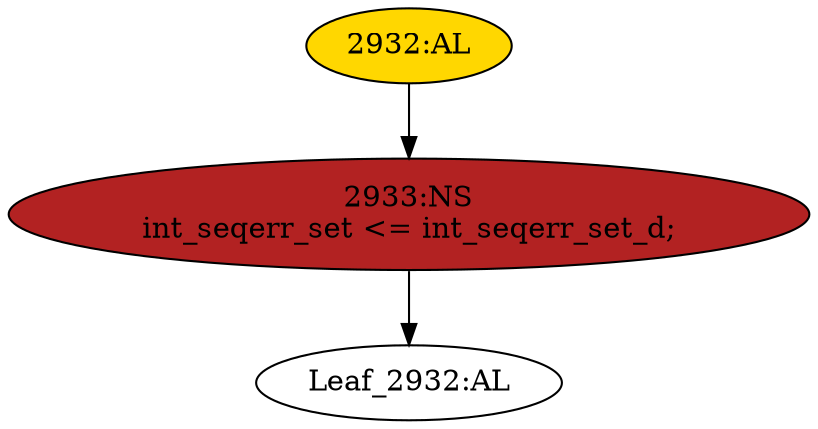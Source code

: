 strict digraph "" {
	node [label="\N"];
	"2933:NS"	 [ast="<pyverilog.vparser.ast.NonblockingSubstitution object at 0x7f13b5560990>",
		fillcolor=firebrick,
		label="2933:NS
int_seqerr_set <= int_seqerr_set_d;",
		statements="[<pyverilog.vparser.ast.NonblockingSubstitution object at 0x7f13b5560990>]",
		style=filled,
		typ=NonblockingSubstitution];
	"Leaf_2932:AL"	 [def_var="['int_seqerr_set']",
		label="Leaf_2932:AL"];
	"2933:NS" -> "Leaf_2932:AL"	 [cond="[]",
		lineno=None];
	"2932:AL"	 [ast="<pyverilog.vparser.ast.Always object at 0x7f13b5560b90>",
		clk_sens=True,
		fillcolor=gold,
		label="2932:AL",
		sens="['clk']",
		statements="[]",
		style=filled,
		typ=Always,
		use_var="['int_seqerr_set_d']"];
	"2932:AL" -> "2933:NS"	 [cond="[]",
		lineno=None];
}
